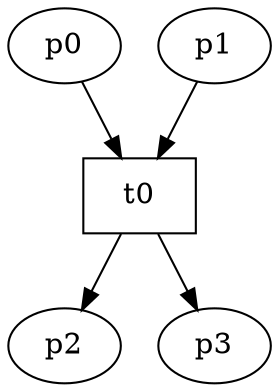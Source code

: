 digraph f0 {
    p0[label="p0"]
    p1[label="p1"]
    p2[label="p2"]
    p3[label="p3"]

    t0[shape="box"]

    p0 -> t0
    p1 -> t0
    t0 -> p2
    t0 -> p3
}
